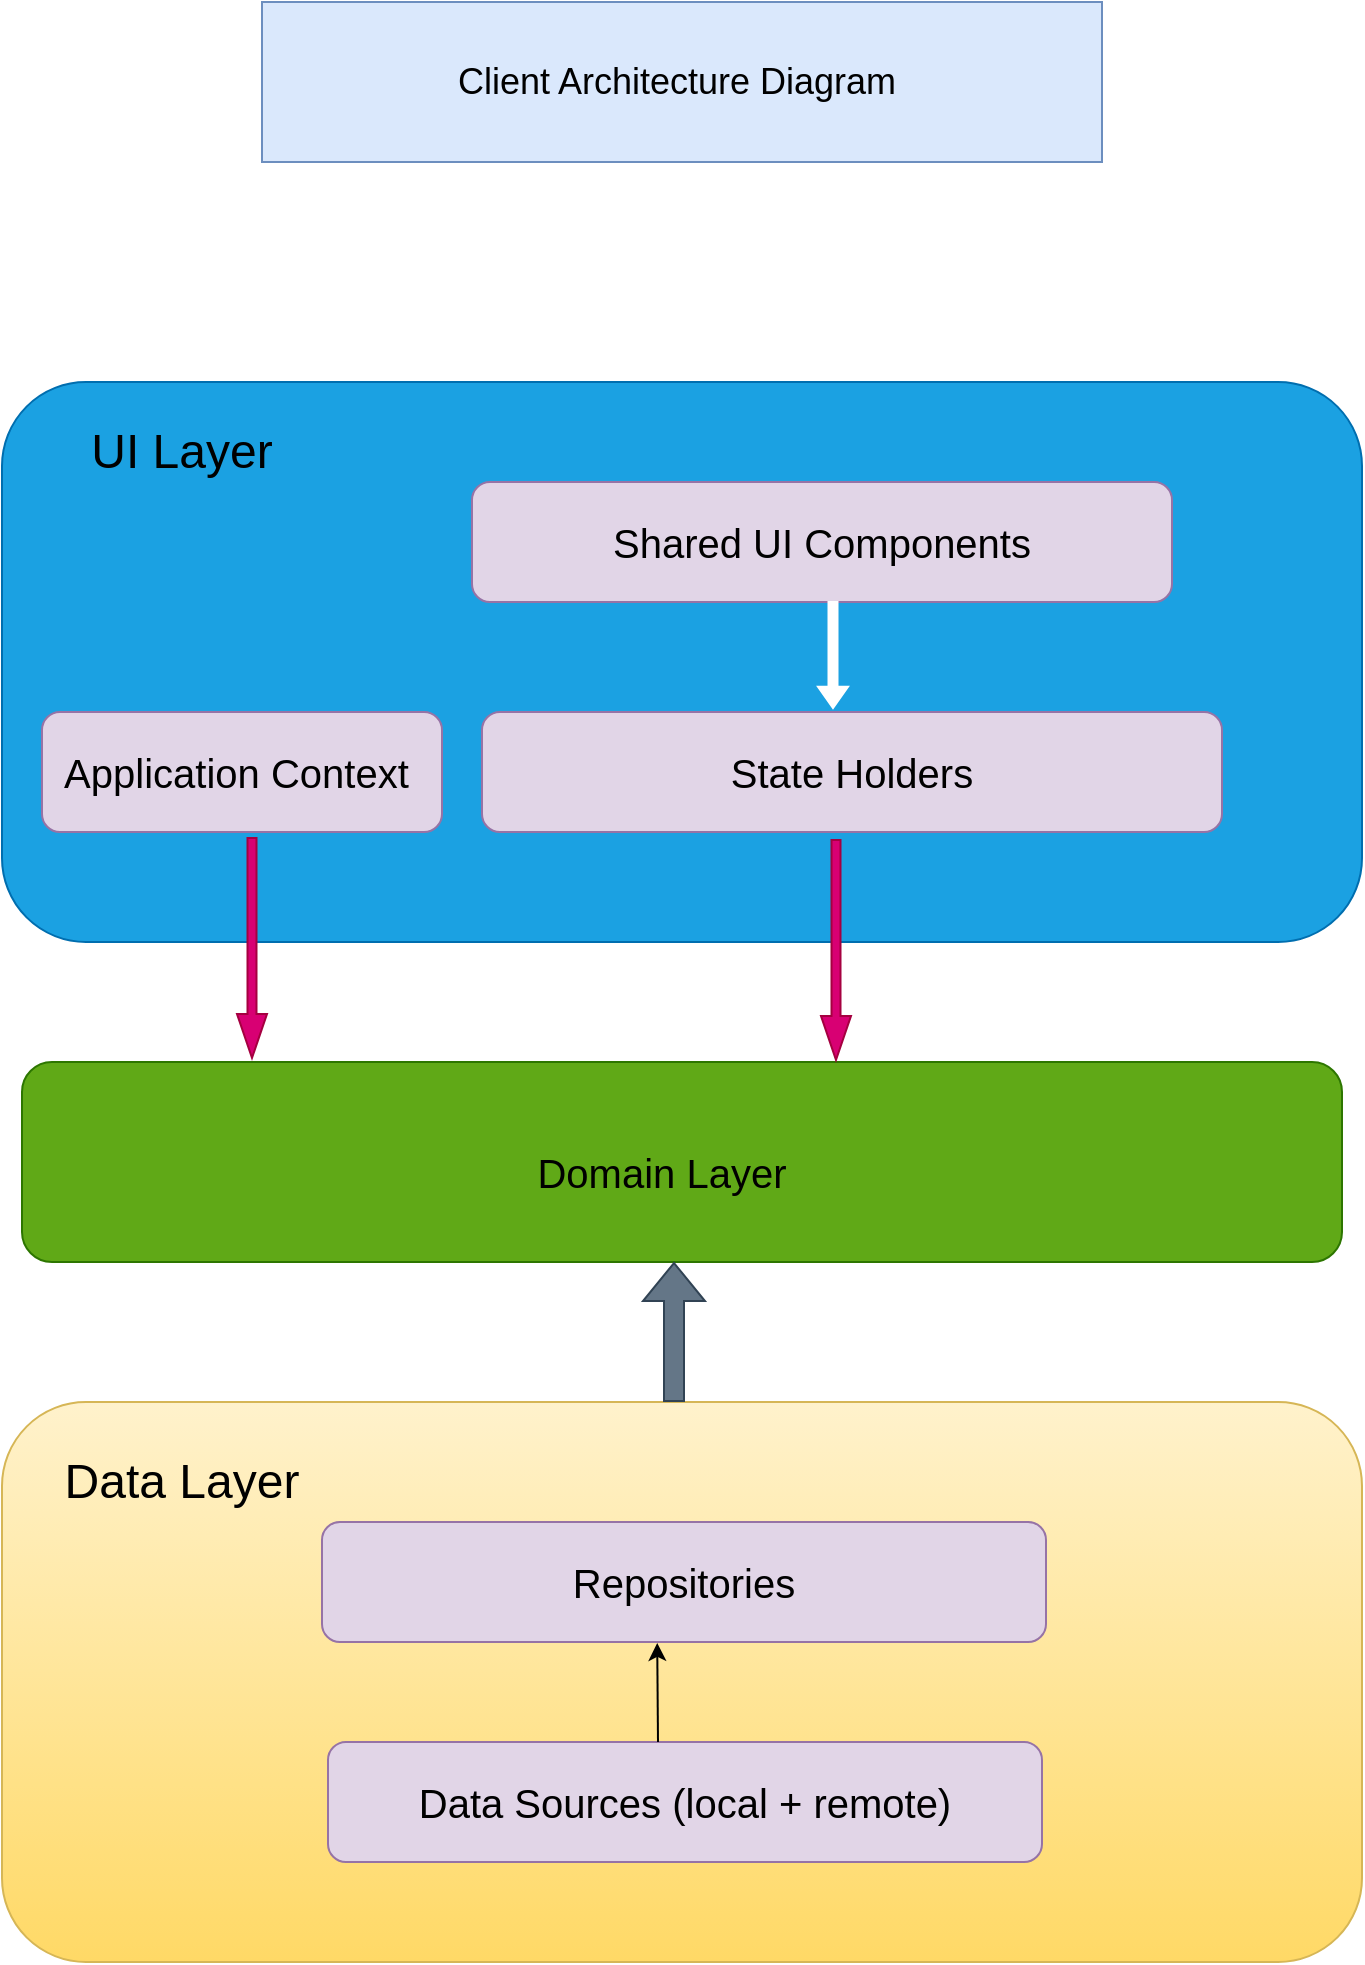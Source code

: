 <mxfile version="20.8.20" type="github">
  <diagram name="Page-1" id="5kCVSf4v04z-oxUp5uqG">
    <mxGraphModel dx="870" dy="685" grid="1" gridSize="10" guides="1" tooltips="1" connect="1" arrows="1" fold="1" page="1" pageScale="1" pageWidth="850" pageHeight="1100" math="0" shadow="0">
      <root>
        <mxCell id="0" />
        <mxCell id="1" parent="0" />
        <mxCell id="ZgakYuG961wQ7lz9D0dg-1" value="&lt;h2&gt;&lt;span style=&quot;font-weight: normal;&quot;&gt;Client Architecture Diagram&amp;nbsp;&lt;/span&gt;&lt;/h2&gt;" style="text;html=1;align=center;verticalAlign=middle;whiteSpace=wrap;rounded=0;fillColor=#dae8fc;strokeColor=#6c8ebf;" vertex="1" parent="1">
          <mxGeometry x="240" y="70" width="420" height="80" as="geometry" />
        </mxCell>
        <mxCell id="ZgakYuG961wQ7lz9D0dg-3" value="" style="rounded=1;whiteSpace=wrap;html=1;strokeColor=#006EAF;fillColor=#1ba1e2;fontColor=#ffffff;" vertex="1" parent="1">
          <mxGeometry x="110" y="260" width="680" height="280" as="geometry" />
        </mxCell>
        <mxCell id="ZgakYuG961wQ7lz9D0dg-4" value="UI Layer" style="text;html=1;strokeColor=none;fillColor=none;align=center;verticalAlign=middle;whiteSpace=wrap;rounded=0;fontSize=24;" vertex="1" parent="1">
          <mxGeometry x="140" y="270" width="120" height="50" as="geometry" />
        </mxCell>
        <mxCell id="ZgakYuG961wQ7lz9D0dg-5" value="Shared UI Components" style="rounded=1;whiteSpace=wrap;html=1;strokeColor=#9673a6;fontSize=20;fillColor=#e1d5e7;" vertex="1" parent="1">
          <mxGeometry x="345" y="310" width="350" height="60" as="geometry" />
        </mxCell>
        <mxCell id="ZgakYuG961wQ7lz9D0dg-6" value="State Holders" style="rounded=1;whiteSpace=wrap;html=1;strokeColor=#9673a6;fontSize=20;fillColor=#e1d5e7;" vertex="1" parent="1">
          <mxGeometry x="350" y="425" width="370" height="60" as="geometry" />
        </mxCell>
        <mxCell id="ZgakYuG961wQ7lz9D0dg-9" value="" style="shape=singleArrow;direction=south;whiteSpace=wrap;html=1;strokeColor=#FFFFFF;fontSize=20;" vertex="1" parent="1">
          <mxGeometry x="518" y="370" width="15" height="53" as="geometry" />
        </mxCell>
        <mxCell id="ZgakYuG961wQ7lz9D0dg-10" value="" style="rounded=1;whiteSpace=wrap;html=1;strokeColor=#2D7600;fontSize=20;fillColor=#60a917;fontColor=#ffffff;" vertex="1" parent="1">
          <mxGeometry x="120" y="600" width="660" height="100" as="geometry" />
        </mxCell>
        <mxCell id="ZgakYuG961wQ7lz9D0dg-11" value="Domain Layer" style="text;html=1;strokeColor=none;fillColor=none;align=center;verticalAlign=middle;whiteSpace=wrap;rounded=0;fontSize=20;" vertex="1" parent="1">
          <mxGeometry x="320" y="640" width="240" height="30" as="geometry" />
        </mxCell>
        <mxCell id="ZgakYuG961wQ7lz9D0dg-13" value="" style="rounded=1;whiteSpace=wrap;html=1;strokeColor=#d6b656;fillColor=#fff2cc;gradientColor=#ffd966;" vertex="1" parent="1">
          <mxGeometry x="110" y="770" width="680" height="280" as="geometry" />
        </mxCell>
        <mxCell id="ZgakYuG961wQ7lz9D0dg-14" value="Data Layer" style="text;html=1;strokeColor=none;fillColor=none;align=center;verticalAlign=middle;whiteSpace=wrap;rounded=0;fontSize=24;" vertex="1" parent="1">
          <mxGeometry x="140" y="780" width="120" height="60" as="geometry" />
        </mxCell>
        <mxCell id="ZgakYuG961wQ7lz9D0dg-15" value="Repositories" style="rounded=1;whiteSpace=wrap;html=1;strokeColor=#9673a6;fontSize=20;fillColor=#e1d5e7;" vertex="1" parent="1">
          <mxGeometry x="270" y="830" width="362" height="60" as="geometry" />
        </mxCell>
        <mxCell id="ZgakYuG961wQ7lz9D0dg-16" value="" style="shape=singleArrow;direction=south;whiteSpace=wrap;html=1;strokeColor=#A50040;fontSize=20;fillColor=#d80073;fontColor=#ffffff;" vertex="1" parent="1">
          <mxGeometry x="519.5" y="489" width="15" height="110" as="geometry" />
        </mxCell>
        <mxCell id="ZgakYuG961wQ7lz9D0dg-17" value="Data Sources (local + remote)" style="rounded=1;whiteSpace=wrap;html=1;strokeColor=#9673a6;fontSize=20;fillColor=#e1d5e7;" vertex="1" parent="1">
          <mxGeometry x="273" y="940" width="357" height="60" as="geometry" />
        </mxCell>
        <mxCell id="ZgakYuG961wQ7lz9D0dg-19" value="" style="shape=flexArrow;endArrow=classic;html=1;rounded=0;fontSize=20;endWidth=54;endSize=6.74;" edge="1" parent="1" source="ZgakYuG961wQ7lz9D0dg-13">
          <mxGeometry width="50" height="50" relative="1" as="geometry">
            <mxPoint x="450" y="750" as="sourcePoint" />
            <mxPoint x="450" y="770.711" as="targetPoint" />
          </mxGeometry>
        </mxCell>
        <mxCell id="ZgakYuG961wQ7lz9D0dg-21" value="" style="shape=flexArrow;endArrow=classic;html=1;rounded=0;fontSize=20;fillColor=#647687;strokeColor=#314354;" edge="1" parent="1">
          <mxGeometry width="50" height="50" relative="1" as="geometry">
            <mxPoint x="446" y="770" as="sourcePoint" />
            <mxPoint x="446" y="700" as="targetPoint" />
          </mxGeometry>
        </mxCell>
        <mxCell id="ZgakYuG961wQ7lz9D0dg-24" value="" style="endArrow=classic;html=1;rounded=0;fontSize=20;entryX=0.463;entryY=1.008;entryDx=0;entryDy=0;entryPerimeter=0;" edge="1" parent="1" target="ZgakYuG961wQ7lz9D0dg-15">
          <mxGeometry width="50" height="50" relative="1" as="geometry">
            <mxPoint x="438" y="940" as="sourcePoint" />
            <mxPoint x="480" y="890" as="targetPoint" />
          </mxGeometry>
        </mxCell>
        <mxCell id="ZgakYuG961wQ7lz9D0dg-28" value="Application Context&amp;nbsp;" style="rounded=1;whiteSpace=wrap;html=1;strokeColor=#9673a6;fontSize=20;fillColor=#e1d5e7;" vertex="1" parent="1">
          <mxGeometry x="130" y="425" width="200" height="60" as="geometry" />
        </mxCell>
        <mxCell id="ZgakYuG961wQ7lz9D0dg-29" value="" style="shape=singleArrow;direction=south;whiteSpace=wrap;html=1;strokeColor=#A50040;fontSize=20;fillColor=#d80073;fontColor=#ffffff;" vertex="1" parent="1">
          <mxGeometry x="227.5" y="488" width="15" height="110" as="geometry" />
        </mxCell>
      </root>
    </mxGraphModel>
  </diagram>
</mxfile>

